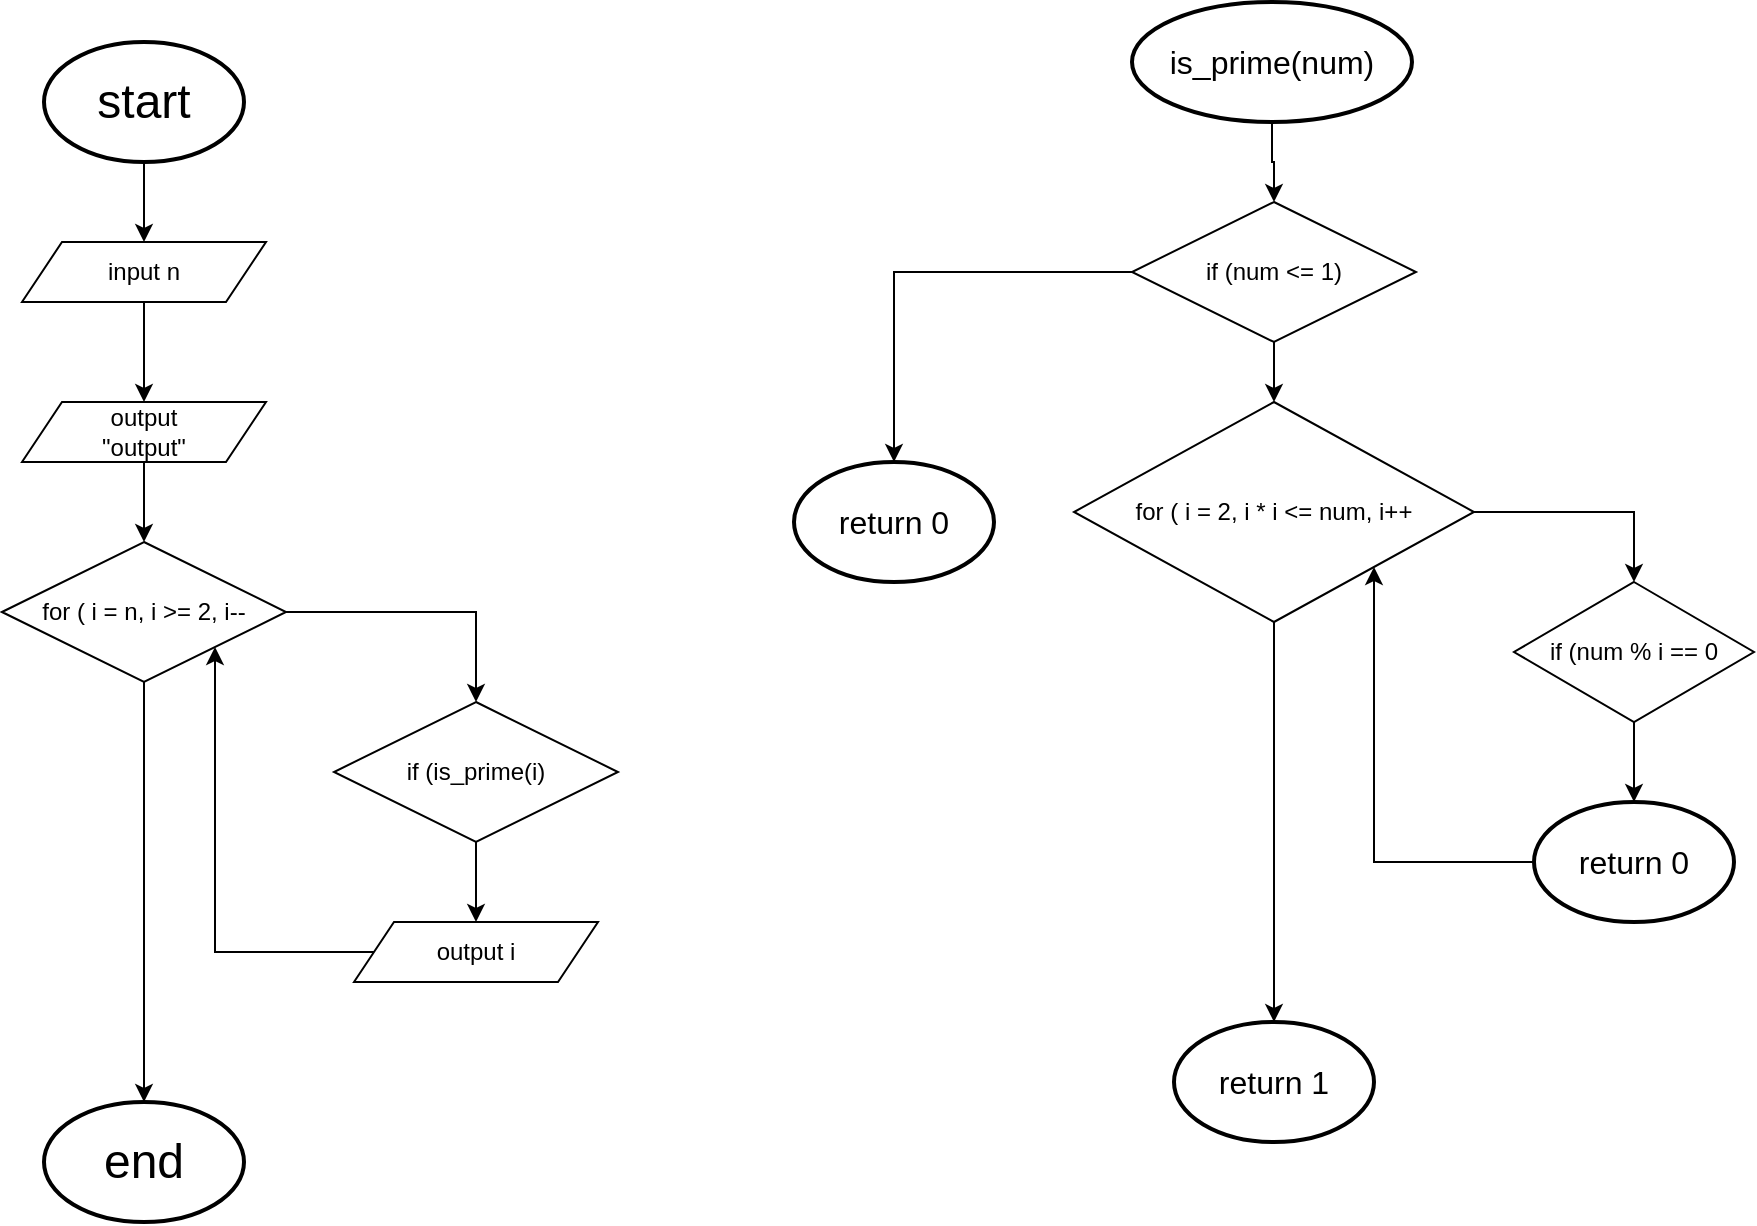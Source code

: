 <mxfile version="25.0.3">
  <diagram name="Page-1" id="j4d4J6mNRXAN9QawdITf">
    <mxGraphModel dx="1687" dy="878" grid="1" gridSize="10" guides="1" tooltips="1" connect="1" arrows="1" fold="1" page="1" pageScale="1" pageWidth="850" pageHeight="1100" math="0" shadow="0">
      <root>
        <mxCell id="0" />
        <mxCell id="1" parent="0" />
        <mxCell id="p5dLWtdkN-arEtDCeNlb-5" style="edgeStyle=orthogonalEdgeStyle;rounded=0;orthogonalLoop=1;jettySize=auto;html=1;entryX=0.5;entryY=0;entryDx=0;entryDy=0;" edge="1" parent="1" source="p5dLWtdkN-arEtDCeNlb-1" target="p5dLWtdkN-arEtDCeNlb-2">
          <mxGeometry relative="1" as="geometry" />
        </mxCell>
        <mxCell id="p5dLWtdkN-arEtDCeNlb-1" value="&lt;font style=&quot;font-size: 24px;&quot;&gt;start&lt;/font&gt;" style="strokeWidth=2;html=1;shape=mxgraph.flowchart.start_1;whiteSpace=wrap;" vertex="1" parent="1">
          <mxGeometry x="375" y="40" width="100" height="60" as="geometry" />
        </mxCell>
        <mxCell id="p5dLWtdkN-arEtDCeNlb-7" style="edgeStyle=orthogonalEdgeStyle;rounded=0;orthogonalLoop=1;jettySize=auto;html=1;entryX=0.5;entryY=0;entryDx=0;entryDy=0;" edge="1" parent="1" source="p5dLWtdkN-arEtDCeNlb-2" target="p5dLWtdkN-arEtDCeNlb-4">
          <mxGeometry relative="1" as="geometry" />
        </mxCell>
        <mxCell id="p5dLWtdkN-arEtDCeNlb-2" value="input n" style="shape=parallelogram;perimeter=parallelogramPerimeter;whiteSpace=wrap;html=1;fixedSize=1;" vertex="1" parent="1">
          <mxGeometry x="364" y="140" width="122" height="30" as="geometry" />
        </mxCell>
        <mxCell id="p5dLWtdkN-arEtDCeNlb-3" value="&lt;font style=&quot;font-size: 24px;&quot;&gt;end&lt;/font&gt;" style="strokeWidth=2;html=1;shape=mxgraph.flowchart.start_1;whiteSpace=wrap;" vertex="1" parent="1">
          <mxGeometry x="375" y="570" width="100" height="60" as="geometry" />
        </mxCell>
        <mxCell id="p5dLWtdkN-arEtDCeNlb-11" style="edgeStyle=orthogonalEdgeStyle;rounded=0;orthogonalLoop=1;jettySize=auto;html=1;entryX=0.5;entryY=0;entryDx=0;entryDy=0;" edge="1" parent="1" source="p5dLWtdkN-arEtDCeNlb-4" target="p5dLWtdkN-arEtDCeNlb-8">
          <mxGeometry relative="1" as="geometry" />
        </mxCell>
        <mxCell id="p5dLWtdkN-arEtDCeNlb-4" value="output&lt;div&gt;&quot;output&quot;&lt;/div&gt;" style="shape=parallelogram;perimeter=parallelogramPerimeter;whiteSpace=wrap;html=1;fixedSize=1;" vertex="1" parent="1">
          <mxGeometry x="364" y="220" width="122" height="30" as="geometry" />
        </mxCell>
        <mxCell id="p5dLWtdkN-arEtDCeNlb-12" style="edgeStyle=orthogonalEdgeStyle;rounded=0;orthogonalLoop=1;jettySize=auto;html=1;entryX=0.5;entryY=0;entryDx=0;entryDy=0;" edge="1" parent="1" source="p5dLWtdkN-arEtDCeNlb-8" target="p5dLWtdkN-arEtDCeNlb-9">
          <mxGeometry relative="1" as="geometry" />
        </mxCell>
        <mxCell id="p5dLWtdkN-arEtDCeNlb-8" value="for ( i = n, i &amp;gt;= 2, i--" style="rhombus;whiteSpace=wrap;html=1;" vertex="1" parent="1">
          <mxGeometry x="354" y="290" width="142" height="70" as="geometry" />
        </mxCell>
        <mxCell id="p5dLWtdkN-arEtDCeNlb-13" style="edgeStyle=orthogonalEdgeStyle;rounded=0;orthogonalLoop=1;jettySize=auto;html=1;entryX=0.5;entryY=0;entryDx=0;entryDy=0;" edge="1" parent="1" source="p5dLWtdkN-arEtDCeNlb-9" target="p5dLWtdkN-arEtDCeNlb-10">
          <mxGeometry relative="1" as="geometry" />
        </mxCell>
        <mxCell id="p5dLWtdkN-arEtDCeNlb-9" value="if (is_prime(i)" style="rhombus;whiteSpace=wrap;html=1;" vertex="1" parent="1">
          <mxGeometry x="520" y="370" width="142" height="70" as="geometry" />
        </mxCell>
        <mxCell id="p5dLWtdkN-arEtDCeNlb-14" style="edgeStyle=orthogonalEdgeStyle;rounded=0;orthogonalLoop=1;jettySize=auto;html=1;entryX=1;entryY=1;entryDx=0;entryDy=0;" edge="1" parent="1" source="p5dLWtdkN-arEtDCeNlb-10" target="p5dLWtdkN-arEtDCeNlb-8">
          <mxGeometry relative="1" as="geometry" />
        </mxCell>
        <mxCell id="p5dLWtdkN-arEtDCeNlb-10" value="output i" style="shape=parallelogram;perimeter=parallelogramPerimeter;whiteSpace=wrap;html=1;fixedSize=1;" vertex="1" parent="1">
          <mxGeometry x="530" y="480" width="122" height="30" as="geometry" />
        </mxCell>
        <mxCell id="p5dLWtdkN-arEtDCeNlb-15" style="edgeStyle=orthogonalEdgeStyle;rounded=0;orthogonalLoop=1;jettySize=auto;html=1;entryX=0.5;entryY=0;entryDx=0;entryDy=0;entryPerimeter=0;" edge="1" parent="1" source="p5dLWtdkN-arEtDCeNlb-8" target="p5dLWtdkN-arEtDCeNlb-3">
          <mxGeometry relative="1" as="geometry" />
        </mxCell>
        <mxCell id="p5dLWtdkN-arEtDCeNlb-20" style="edgeStyle=orthogonalEdgeStyle;rounded=0;orthogonalLoop=1;jettySize=auto;html=1;entryX=0.5;entryY=0;entryDx=0;entryDy=0;" edge="1" parent="1" source="p5dLWtdkN-arEtDCeNlb-16" target="p5dLWtdkN-arEtDCeNlb-17">
          <mxGeometry relative="1" as="geometry" />
        </mxCell>
        <mxCell id="p5dLWtdkN-arEtDCeNlb-16" value="&lt;font style=&quot;font-size: 16px;&quot;&gt;is_prime(num)&lt;/font&gt;" style="strokeWidth=2;html=1;shape=mxgraph.flowchart.start_1;whiteSpace=wrap;" vertex="1" parent="1">
          <mxGeometry x="919" y="20" width="140" height="60" as="geometry" />
        </mxCell>
        <mxCell id="p5dLWtdkN-arEtDCeNlb-24" style="edgeStyle=orthogonalEdgeStyle;rounded=0;orthogonalLoop=1;jettySize=auto;html=1;entryX=0.5;entryY=0;entryDx=0;entryDy=0;" edge="1" parent="1" source="p5dLWtdkN-arEtDCeNlb-17" target="p5dLWtdkN-arEtDCeNlb-22">
          <mxGeometry relative="1" as="geometry" />
        </mxCell>
        <mxCell id="p5dLWtdkN-arEtDCeNlb-17" value="if (num &amp;lt;= 1)" style="rhombus;whiteSpace=wrap;html=1;" vertex="1" parent="1">
          <mxGeometry x="919" y="120" width="142" height="70" as="geometry" />
        </mxCell>
        <mxCell id="p5dLWtdkN-arEtDCeNlb-19" value="&lt;font style=&quot;font-size: 16px;&quot;&gt;return 0&lt;/font&gt;" style="strokeWidth=2;html=1;shape=mxgraph.flowchart.start_1;whiteSpace=wrap;" vertex="1" parent="1">
          <mxGeometry x="750" y="250" width="100" height="60" as="geometry" />
        </mxCell>
        <mxCell id="p5dLWtdkN-arEtDCeNlb-21" style="edgeStyle=orthogonalEdgeStyle;rounded=0;orthogonalLoop=1;jettySize=auto;html=1;entryX=0.5;entryY=0;entryDx=0;entryDy=0;entryPerimeter=0;" edge="1" parent="1" source="p5dLWtdkN-arEtDCeNlb-17" target="p5dLWtdkN-arEtDCeNlb-19">
          <mxGeometry relative="1" as="geometry" />
        </mxCell>
        <mxCell id="p5dLWtdkN-arEtDCeNlb-25" style="edgeStyle=orthogonalEdgeStyle;rounded=0;orthogonalLoop=1;jettySize=auto;html=1;entryX=0.5;entryY=0;entryDx=0;entryDy=0;" edge="1" parent="1" source="p5dLWtdkN-arEtDCeNlb-22" target="p5dLWtdkN-arEtDCeNlb-23">
          <mxGeometry relative="1" as="geometry" />
        </mxCell>
        <mxCell id="p5dLWtdkN-arEtDCeNlb-29" style="edgeStyle=orthogonalEdgeStyle;rounded=0;orthogonalLoop=1;jettySize=auto;html=1;entryX=0.5;entryY=0;entryDx=0;entryDy=0;entryPerimeter=0;" edge="1" parent="1" source="p5dLWtdkN-arEtDCeNlb-22" target="p5dLWtdkN-arEtDCeNlb-30">
          <mxGeometry relative="1" as="geometry">
            <mxPoint x="990.0" y="520" as="targetPoint" />
          </mxGeometry>
        </mxCell>
        <mxCell id="p5dLWtdkN-arEtDCeNlb-22" value="for ( i = 2, i * i &amp;lt;= num, i++" style="rhombus;whiteSpace=wrap;html=1;" vertex="1" parent="1">
          <mxGeometry x="890" y="220" width="200" height="110" as="geometry" />
        </mxCell>
        <mxCell id="p5dLWtdkN-arEtDCeNlb-23" value="if (num % i == 0" style="rhombus;whiteSpace=wrap;html=1;" vertex="1" parent="1">
          <mxGeometry x="1110" y="310" width="120" height="70" as="geometry" />
        </mxCell>
        <mxCell id="p5dLWtdkN-arEtDCeNlb-28" style="edgeStyle=orthogonalEdgeStyle;rounded=0;orthogonalLoop=1;jettySize=auto;html=1;entryX=1;entryY=1;entryDx=0;entryDy=0;" edge="1" parent="1" source="p5dLWtdkN-arEtDCeNlb-26" target="p5dLWtdkN-arEtDCeNlb-22">
          <mxGeometry relative="1" as="geometry" />
        </mxCell>
        <mxCell id="p5dLWtdkN-arEtDCeNlb-26" value="&lt;font style=&quot;font-size: 16px;&quot;&gt;return 0&lt;/font&gt;" style="strokeWidth=2;html=1;shape=mxgraph.flowchart.start_1;whiteSpace=wrap;" vertex="1" parent="1">
          <mxGeometry x="1120" y="420" width="100" height="60" as="geometry" />
        </mxCell>
        <mxCell id="p5dLWtdkN-arEtDCeNlb-27" style="edgeStyle=orthogonalEdgeStyle;rounded=0;orthogonalLoop=1;jettySize=auto;html=1;entryX=0.5;entryY=0;entryDx=0;entryDy=0;entryPerimeter=0;" edge="1" parent="1" source="p5dLWtdkN-arEtDCeNlb-23" target="p5dLWtdkN-arEtDCeNlb-26">
          <mxGeometry relative="1" as="geometry" />
        </mxCell>
        <mxCell id="p5dLWtdkN-arEtDCeNlb-30" value="&lt;font style=&quot;font-size: 16px;&quot;&gt;return 1&lt;/font&gt;" style="strokeWidth=2;html=1;shape=mxgraph.flowchart.start_1;whiteSpace=wrap;" vertex="1" parent="1">
          <mxGeometry x="940" y="530" width="100" height="60" as="geometry" />
        </mxCell>
      </root>
    </mxGraphModel>
  </diagram>
</mxfile>
